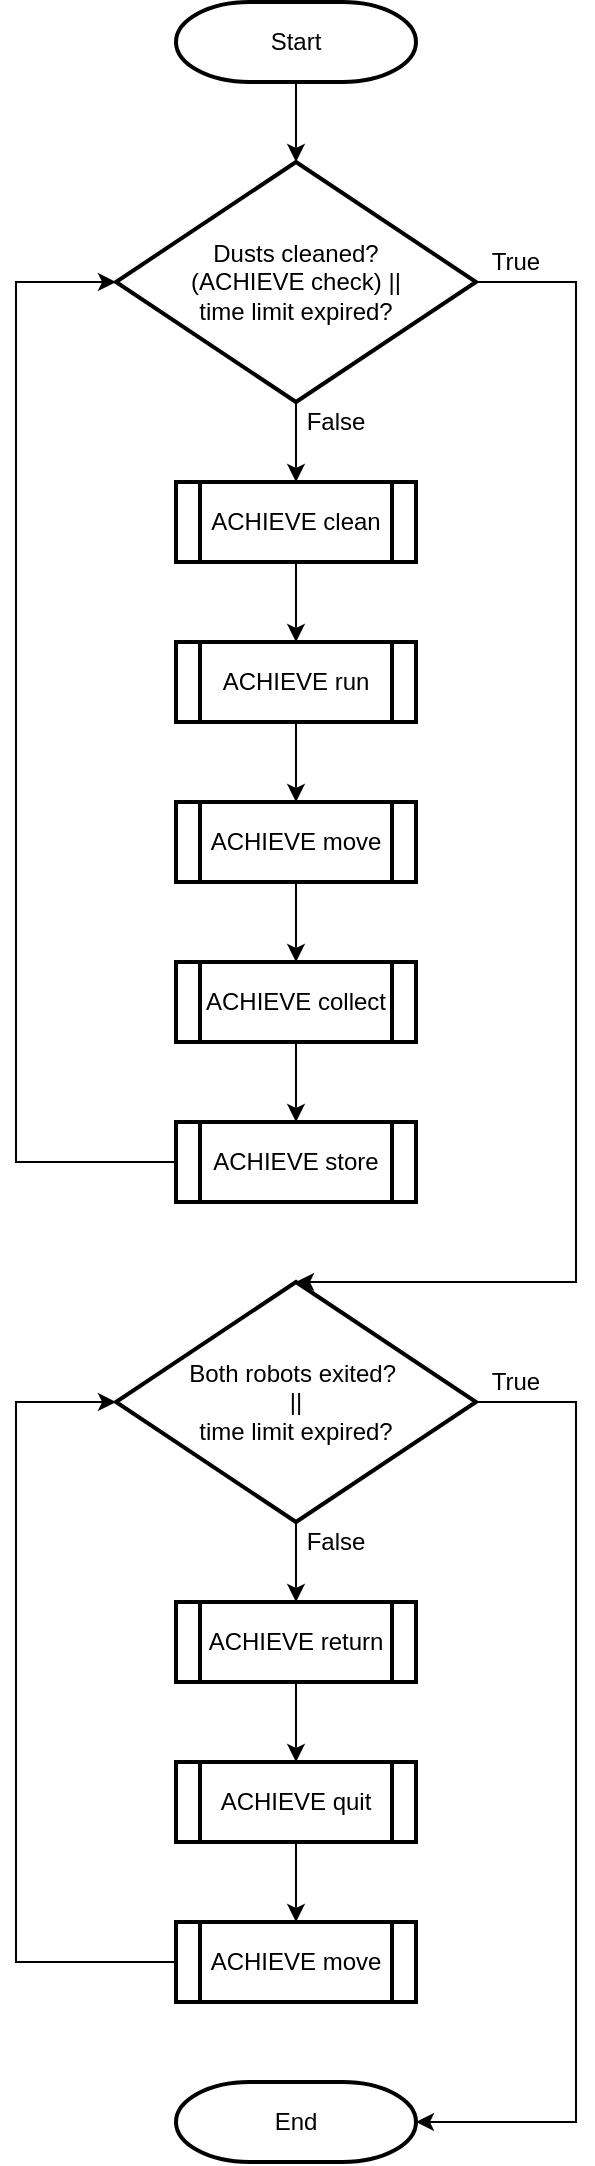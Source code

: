 <mxfile version="13.10.0" type="device"><diagram id="C5RBs43oDa-KdzZeNtuy" name="Page-1"><mxGraphModel dx="1577" dy="825" grid="1" gridSize="10" guides="1" tooltips="1" connect="1" arrows="1" fold="1" page="1" pageScale="1" pageWidth="827" pageHeight="1169" math="0" shadow="0"><root><mxCell id="WIyWlLk6GJQsqaUBKTNV-0"/><mxCell id="WIyWlLk6GJQsqaUBKTNV-1" parent="WIyWlLk6GJQsqaUBKTNV-0"/><mxCell id="K73xisy7z2qnOSS1Soqi-5" value="" style="edgeStyle=orthogonalEdgeStyle;rounded=0;orthogonalLoop=1;jettySize=auto;html=1;" edge="1" parent="WIyWlLk6GJQsqaUBKTNV-1" source="K73xisy7z2qnOSS1Soqi-0" target="K73xisy7z2qnOSS1Soqi-4"><mxGeometry relative="1" as="geometry"/></mxCell><mxCell id="K73xisy7z2qnOSS1Soqi-0" value="Start" style="strokeWidth=2;html=1;shape=mxgraph.flowchart.terminator;whiteSpace=wrap;" vertex="1" parent="WIyWlLk6GJQsqaUBKTNV-1"><mxGeometry x="360" y="40" width="120" height="40" as="geometry"/></mxCell><mxCell id="K73xisy7z2qnOSS1Soqi-24" style="edgeStyle=orthogonalEdgeStyle;rounded=0;orthogonalLoop=1;jettySize=auto;html=1;entryX=0.5;entryY=0;entryDx=0;entryDy=0;" edge="1" parent="WIyWlLk6GJQsqaUBKTNV-1" source="K73xisy7z2qnOSS1Soqi-4" target="K73xisy7z2qnOSS1Soqi-6"><mxGeometry relative="1" as="geometry"/></mxCell><mxCell id="K73xisy7z2qnOSS1Soqi-37" style="edgeStyle=orthogonalEdgeStyle;rounded=0;orthogonalLoop=1;jettySize=auto;html=1;entryX=0.5;entryY=0;entryDx=0;entryDy=0;" edge="1" parent="WIyWlLk6GJQsqaUBKTNV-1" source="K73xisy7z2qnOSS1Soqi-4" target="K73xisy7z2qnOSS1Soqi-30"><mxGeometry relative="1" as="geometry"><Array as="points"><mxPoint x="560" y="180"/><mxPoint x="560" y="680"/></Array></mxGeometry></mxCell><mxCell id="K73xisy7z2qnOSS1Soqi-4" value="Dusts cleaned? &lt;br&gt;(ACHIEVE check) ||&lt;br&gt;time limit expired?" style="rhombus;whiteSpace=wrap;html=1;strokeWidth=2;" vertex="1" parent="WIyWlLk6GJQsqaUBKTNV-1"><mxGeometry x="330" y="120" width="180" height="120" as="geometry"/></mxCell><mxCell id="K73xisy7z2qnOSS1Soqi-11" value="" style="edgeStyle=orthogonalEdgeStyle;rounded=0;orthogonalLoop=1;jettySize=auto;html=1;" edge="1" parent="WIyWlLk6GJQsqaUBKTNV-1" source="K73xisy7z2qnOSS1Soqi-6" target="K73xisy7z2qnOSS1Soqi-10"><mxGeometry relative="1" as="geometry"/></mxCell><mxCell id="K73xisy7z2qnOSS1Soqi-6" value="ACHIEVE clean" style="shape=process;whiteSpace=wrap;html=1;backgroundOutline=1;strokeWidth=2;" vertex="1" parent="WIyWlLk6GJQsqaUBKTNV-1"><mxGeometry x="360" y="280" width="120" height="40" as="geometry"/></mxCell><mxCell id="K73xisy7z2qnOSS1Soqi-19" value="" style="edgeStyle=orthogonalEdgeStyle;rounded=0;orthogonalLoop=1;jettySize=auto;html=1;" edge="1" parent="WIyWlLk6GJQsqaUBKTNV-1" source="K73xisy7z2qnOSS1Soqi-8" target="K73xisy7z2qnOSS1Soqi-18"><mxGeometry relative="1" as="geometry"/></mxCell><mxCell id="K73xisy7z2qnOSS1Soqi-8" value="ACHIEVE return" style="shape=process;whiteSpace=wrap;html=1;backgroundOutline=1;strokeWidth=2;" vertex="1" parent="WIyWlLk6GJQsqaUBKTNV-1"><mxGeometry x="360" y="840" width="120" height="40" as="geometry"/></mxCell><mxCell id="K73xisy7z2qnOSS1Soqi-13" value="" style="edgeStyle=orthogonalEdgeStyle;rounded=0;orthogonalLoop=1;jettySize=auto;html=1;" edge="1" parent="WIyWlLk6GJQsqaUBKTNV-1" source="K73xisy7z2qnOSS1Soqi-10" target="K73xisy7z2qnOSS1Soqi-12"><mxGeometry relative="1" as="geometry"/></mxCell><mxCell id="K73xisy7z2qnOSS1Soqi-10" value="ACHIEVE run" style="shape=process;whiteSpace=wrap;html=1;backgroundOutline=1;strokeWidth=2;" vertex="1" parent="WIyWlLk6GJQsqaUBKTNV-1"><mxGeometry x="360" y="360" width="120" height="40" as="geometry"/></mxCell><mxCell id="K73xisy7z2qnOSS1Soqi-15" value="" style="edgeStyle=orthogonalEdgeStyle;rounded=0;orthogonalLoop=1;jettySize=auto;html=1;" edge="1" parent="WIyWlLk6GJQsqaUBKTNV-1" source="K73xisy7z2qnOSS1Soqi-12" target="K73xisy7z2qnOSS1Soqi-14"><mxGeometry relative="1" as="geometry"/></mxCell><mxCell id="K73xisy7z2qnOSS1Soqi-12" value="ACHIEVE move" style="shape=process;whiteSpace=wrap;html=1;backgroundOutline=1;strokeWidth=2;" vertex="1" parent="WIyWlLk6GJQsqaUBKTNV-1"><mxGeometry x="360" y="440" width="120" height="40" as="geometry"/></mxCell><mxCell id="K73xisy7z2qnOSS1Soqi-17" value="" style="edgeStyle=orthogonalEdgeStyle;rounded=0;orthogonalLoop=1;jettySize=auto;html=1;" edge="1" parent="WIyWlLk6GJQsqaUBKTNV-1" source="K73xisy7z2qnOSS1Soqi-14" target="K73xisy7z2qnOSS1Soqi-16"><mxGeometry relative="1" as="geometry"/></mxCell><mxCell id="K73xisy7z2qnOSS1Soqi-14" value="ACHIEVE collect" style="shape=process;whiteSpace=wrap;html=1;backgroundOutline=1;strokeWidth=2;" vertex="1" parent="WIyWlLk6GJQsqaUBKTNV-1"><mxGeometry x="360" y="520" width="120" height="40" as="geometry"/></mxCell><mxCell id="K73xisy7z2qnOSS1Soqi-26" style="edgeStyle=orthogonalEdgeStyle;rounded=0;orthogonalLoop=1;jettySize=auto;html=1;entryX=0;entryY=0.5;entryDx=0;entryDy=0;" edge="1" parent="WIyWlLk6GJQsqaUBKTNV-1" source="K73xisy7z2qnOSS1Soqi-16" target="K73xisy7z2qnOSS1Soqi-4"><mxGeometry relative="1" as="geometry"><Array as="points"><mxPoint x="280" y="620"/><mxPoint x="280" y="180"/></Array></mxGeometry></mxCell><mxCell id="K73xisy7z2qnOSS1Soqi-16" value="ACHIEVE store" style="shape=process;whiteSpace=wrap;html=1;backgroundOutline=1;strokeWidth=2;" vertex="1" parent="WIyWlLk6GJQsqaUBKTNV-1"><mxGeometry x="360" y="600" width="120" height="40" as="geometry"/></mxCell><mxCell id="K73xisy7z2qnOSS1Soqi-21" value="" style="edgeStyle=orthogonalEdgeStyle;rounded=0;orthogonalLoop=1;jettySize=auto;html=1;" edge="1" parent="WIyWlLk6GJQsqaUBKTNV-1" source="K73xisy7z2qnOSS1Soqi-18" target="K73xisy7z2qnOSS1Soqi-20"><mxGeometry relative="1" as="geometry"/></mxCell><mxCell id="K73xisy7z2qnOSS1Soqi-18" value="ACHIEVE quit" style="shape=process;whiteSpace=wrap;html=1;backgroundOutline=1;strokeWidth=2;" vertex="1" parent="WIyWlLk6GJQsqaUBKTNV-1"><mxGeometry x="360" y="920" width="120" height="40" as="geometry"/></mxCell><mxCell id="K73xisy7z2qnOSS1Soqi-34" style="edgeStyle=orthogonalEdgeStyle;rounded=0;orthogonalLoop=1;jettySize=auto;html=1;entryX=0;entryY=0.5;entryDx=0;entryDy=0;" edge="1" parent="WIyWlLk6GJQsqaUBKTNV-1" source="K73xisy7z2qnOSS1Soqi-20" target="K73xisy7z2qnOSS1Soqi-30"><mxGeometry relative="1" as="geometry"><Array as="points"><mxPoint x="280" y="1020"/><mxPoint x="280" y="740"/></Array></mxGeometry></mxCell><mxCell id="K73xisy7z2qnOSS1Soqi-20" value="ACHIEVE move" style="shape=process;whiteSpace=wrap;html=1;backgroundOutline=1;strokeWidth=2;" vertex="1" parent="WIyWlLk6GJQsqaUBKTNV-1"><mxGeometry x="360" y="1000" width="120" height="40" as="geometry"/></mxCell><mxCell id="K73xisy7z2qnOSS1Soqi-25" value="False" style="text;html=1;strokeColor=none;fillColor=none;align=center;verticalAlign=middle;whiteSpace=wrap;rounded=0;" vertex="1" parent="WIyWlLk6GJQsqaUBKTNV-1"><mxGeometry x="420" y="240" width="40" height="20" as="geometry"/></mxCell><mxCell id="K73xisy7z2qnOSS1Soqi-29" value="True" style="text;html=1;strokeColor=none;fillColor=none;align=center;verticalAlign=middle;whiteSpace=wrap;rounded=0;" vertex="1" parent="WIyWlLk6GJQsqaUBKTNV-1"><mxGeometry x="510" y="160" width="40" height="20" as="geometry"/></mxCell><mxCell id="K73xisy7z2qnOSS1Soqi-33" style="edgeStyle=orthogonalEdgeStyle;rounded=0;orthogonalLoop=1;jettySize=auto;html=1;entryX=0.5;entryY=0;entryDx=0;entryDy=0;" edge="1" parent="WIyWlLk6GJQsqaUBKTNV-1" source="K73xisy7z2qnOSS1Soqi-30" target="K73xisy7z2qnOSS1Soqi-8"><mxGeometry relative="1" as="geometry"/></mxCell><mxCell id="K73xisy7z2qnOSS1Soqi-35" style="edgeStyle=orthogonalEdgeStyle;rounded=0;orthogonalLoop=1;jettySize=auto;html=1;entryX=1;entryY=0.5;entryDx=0;entryDy=0;entryPerimeter=0;" edge="1" parent="WIyWlLk6GJQsqaUBKTNV-1" source="K73xisy7z2qnOSS1Soqi-30" target="K73xisy7z2qnOSS1Soqi-40"><mxGeometry relative="1" as="geometry"><mxPoint x="560" y="1090" as="targetPoint"/><Array as="points"><mxPoint x="560" y="740"/><mxPoint x="560" y="1100"/></Array></mxGeometry></mxCell><mxCell id="K73xisy7z2qnOSS1Soqi-30" value="Both robots exited?&amp;nbsp;&lt;br&gt;||&lt;br&gt;time limit expired?" style="rhombus;whiteSpace=wrap;html=1;strokeWidth=2;" vertex="1" parent="WIyWlLk6GJQsqaUBKTNV-1"><mxGeometry x="330" y="680" width="180" height="120" as="geometry"/></mxCell><mxCell id="K73xisy7z2qnOSS1Soqi-36" value="True" style="text;html=1;strokeColor=none;fillColor=none;align=center;verticalAlign=middle;whiteSpace=wrap;rounded=0;" vertex="1" parent="WIyWlLk6GJQsqaUBKTNV-1"><mxGeometry x="510" y="720" width="40" height="20" as="geometry"/></mxCell><mxCell id="K73xisy7z2qnOSS1Soqi-39" value="False" style="text;html=1;strokeColor=none;fillColor=none;align=center;verticalAlign=middle;whiteSpace=wrap;rounded=0;" vertex="1" parent="WIyWlLk6GJQsqaUBKTNV-1"><mxGeometry x="420" y="800" width="40" height="20" as="geometry"/></mxCell><mxCell id="K73xisy7z2qnOSS1Soqi-40" value="End" style="strokeWidth=2;html=1;shape=mxgraph.flowchart.terminator;whiteSpace=wrap;" vertex="1" parent="WIyWlLk6GJQsqaUBKTNV-1"><mxGeometry x="360" y="1080" width="120" height="40" as="geometry"/></mxCell></root></mxGraphModel></diagram></mxfile>